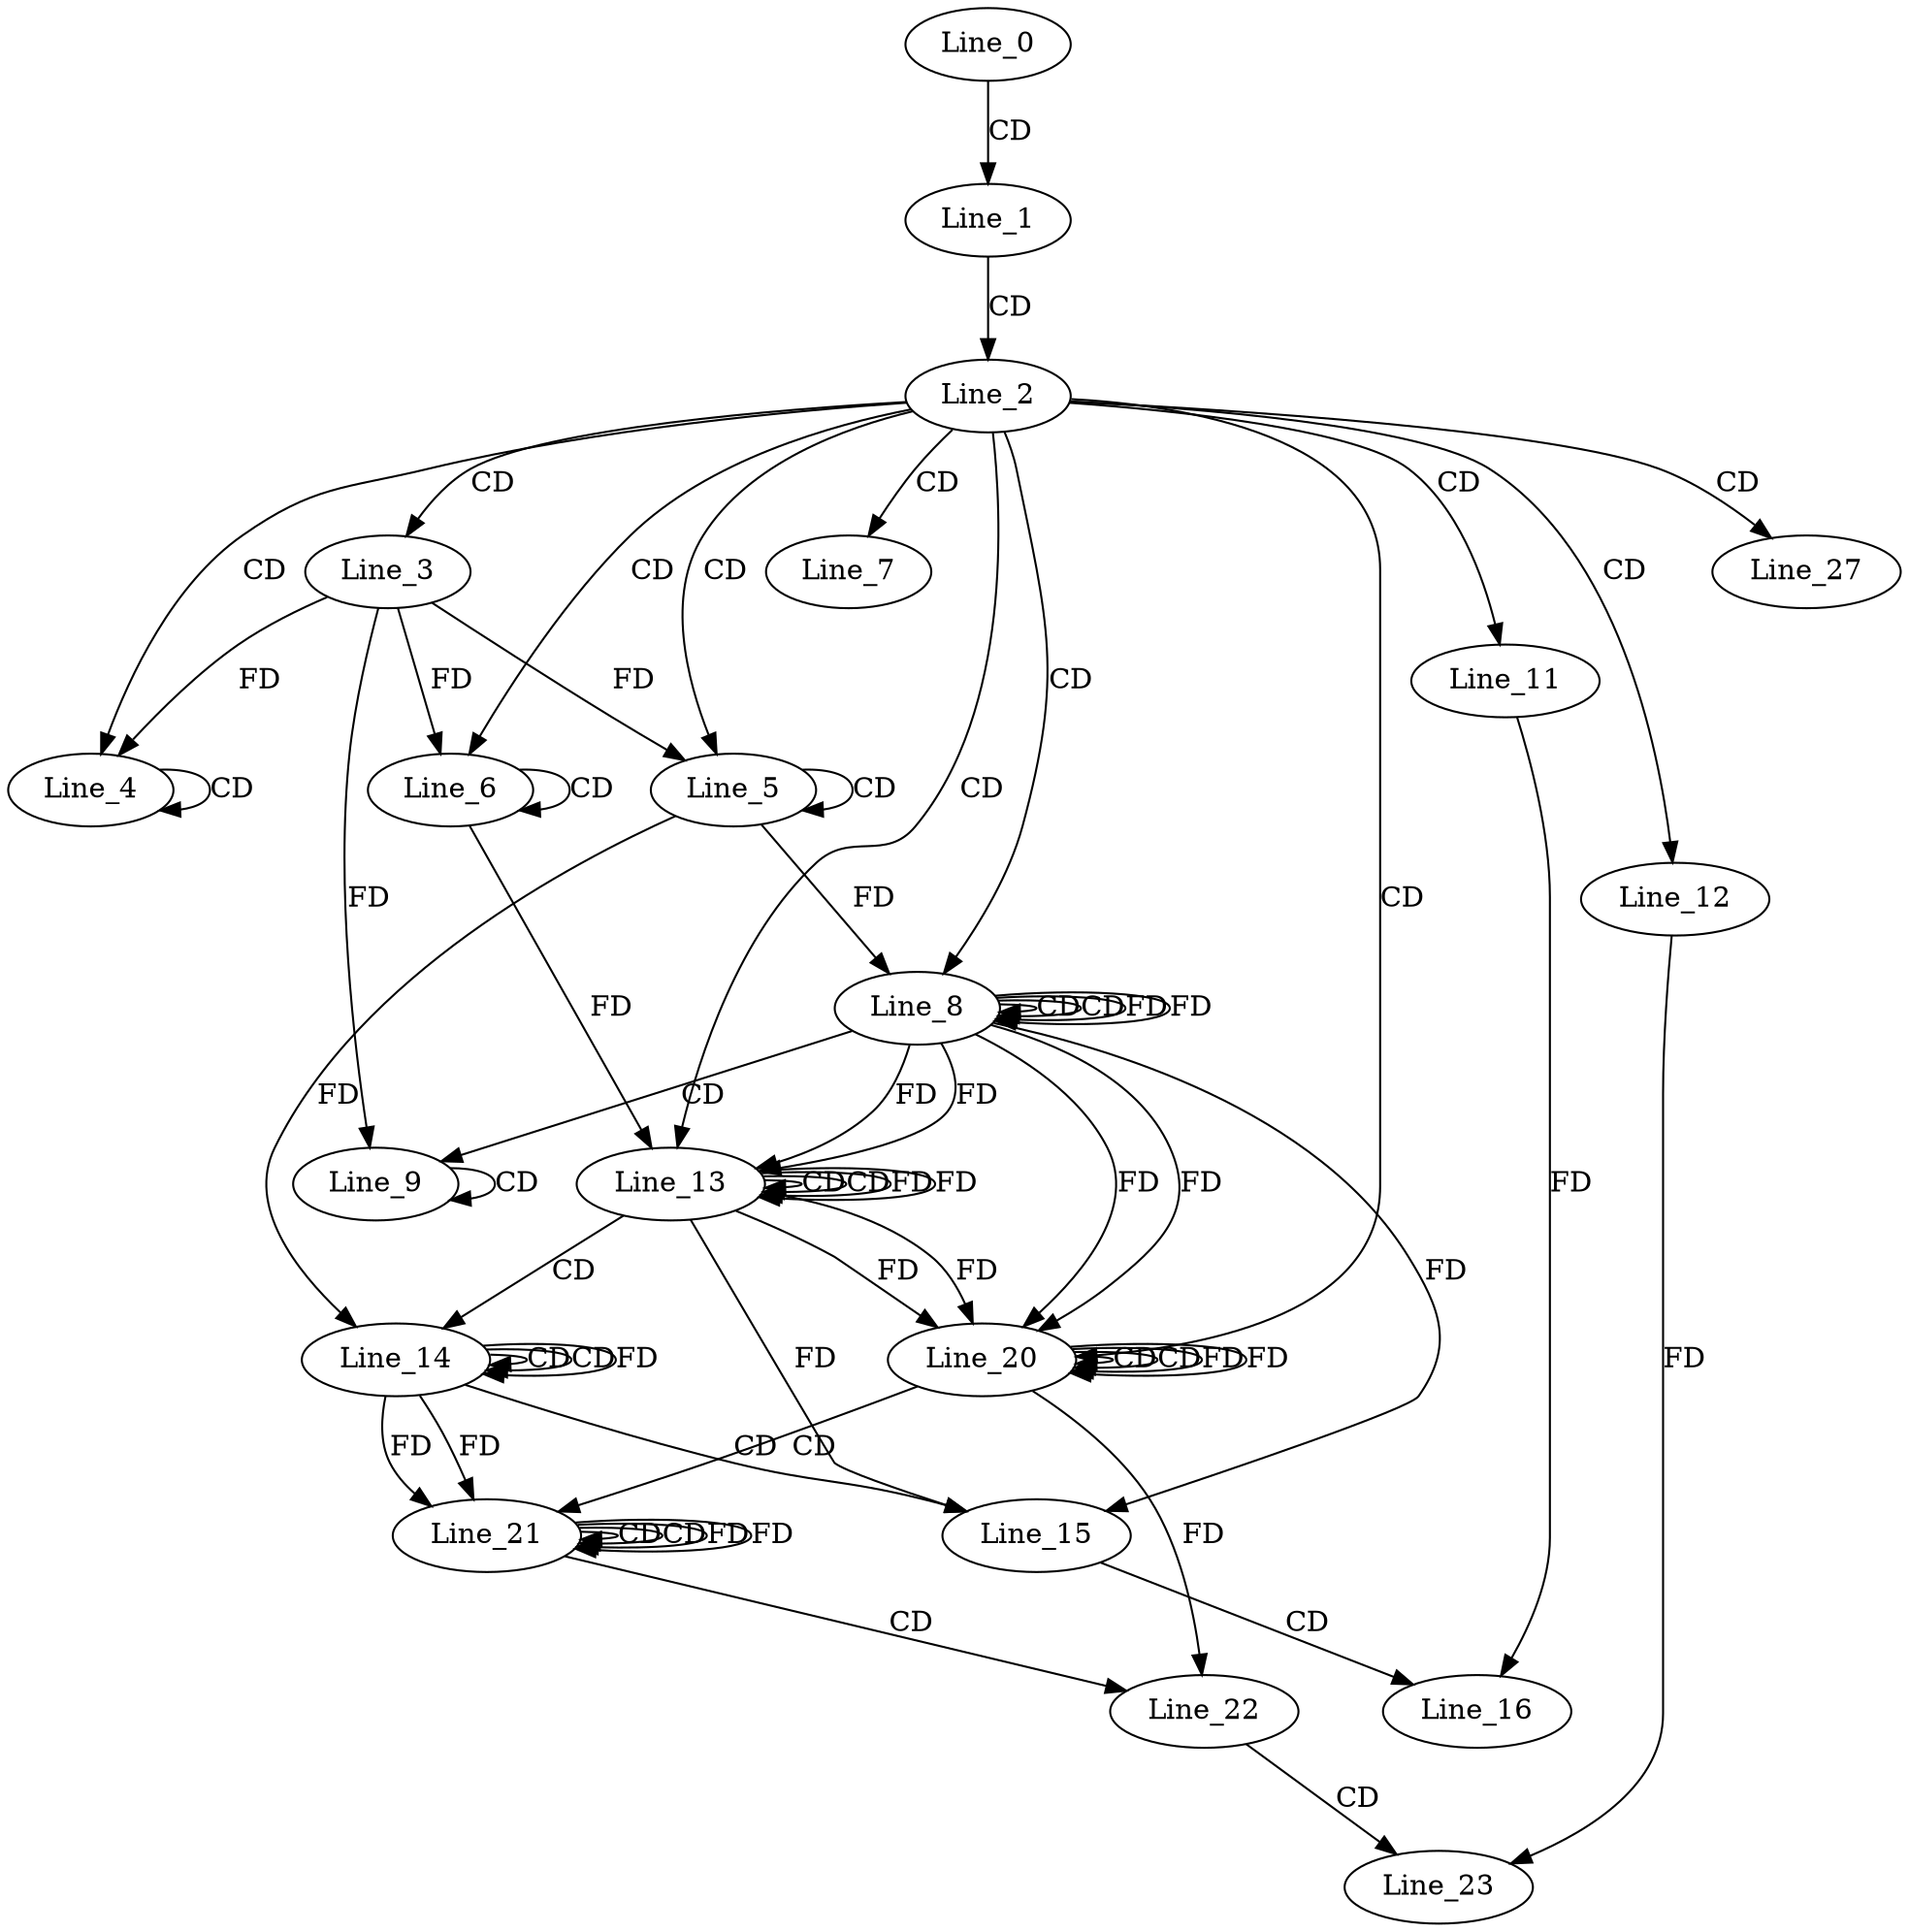 digraph G {
  Line_0;
  Line_1;
  Line_2;
  Line_3;
  Line_4;
  Line_4;
  Line_5;
  Line_5;
  Line_6;
  Line_6;
  Line_7;
  Line_8;
  Line_8;
  Line_8;
  Line_9;
  Line_9;
  Line_11;
  Line_12;
  Line_13;
  Line_13;
  Line_13;
  Line_14;
  Line_14;
  Line_14;
  Line_15;
  Line_16;
  Line_20;
  Line_20;
  Line_20;
  Line_21;
  Line_21;
  Line_21;
  Line_22;
  Line_23;
  Line_27;
  Line_0 -> Line_1 [ label="CD" ];
  Line_1 -> Line_2 [ label="CD" ];
  Line_2 -> Line_3 [ label="CD" ];
  Line_2 -> Line_4 [ label="CD" ];
  Line_4 -> Line_4 [ label="CD" ];
  Line_3 -> Line_4 [ label="FD" ];
  Line_2 -> Line_5 [ label="CD" ];
  Line_5 -> Line_5 [ label="CD" ];
  Line_3 -> Line_5 [ label="FD" ];
  Line_2 -> Line_6 [ label="CD" ];
  Line_6 -> Line_6 [ label="CD" ];
  Line_3 -> Line_6 [ label="FD" ];
  Line_2 -> Line_7 [ label="CD" ];
  Line_2 -> Line_8 [ label="CD" ];
  Line_8 -> Line_8 [ label="CD" ];
  Line_5 -> Line_8 [ label="FD" ];
  Line_8 -> Line_8 [ label="CD" ];
  Line_8 -> Line_8 [ label="FD" ];
  Line_8 -> Line_9 [ label="CD" ];
  Line_9 -> Line_9 [ label="CD" ];
  Line_3 -> Line_9 [ label="FD" ];
  Line_2 -> Line_11 [ label="CD" ];
  Line_2 -> Line_12 [ label="CD" ];
  Line_2 -> Line_13 [ label="CD" ];
  Line_13 -> Line_13 [ label="CD" ];
  Line_8 -> Line_13 [ label="FD" ];
  Line_6 -> Line_13 [ label="FD" ];
  Line_13 -> Line_13 [ label="CD" ];
  Line_13 -> Line_13 [ label="FD" ];
  Line_8 -> Line_13 [ label="FD" ];
  Line_13 -> Line_14 [ label="CD" ];
  Line_14 -> Line_14 [ label="CD" ];
  Line_5 -> Line_14 [ label="FD" ];
  Line_14 -> Line_14 [ label="CD" ];
  Line_14 -> Line_14 [ label="FD" ];
  Line_14 -> Line_15 [ label="CD" ];
  Line_13 -> Line_15 [ label="FD" ];
  Line_8 -> Line_15 [ label="FD" ];
  Line_15 -> Line_16 [ label="CD" ];
  Line_11 -> Line_16 [ label="FD" ];
  Line_2 -> Line_20 [ label="CD" ];
  Line_20 -> Line_20 [ label="CD" ];
  Line_13 -> Line_20 [ label="FD" ];
  Line_8 -> Line_20 [ label="FD" ];
  Line_20 -> Line_20 [ label="CD" ];
  Line_20 -> Line_20 [ label="FD" ];
  Line_13 -> Line_20 [ label="FD" ];
  Line_8 -> Line_20 [ label="FD" ];
  Line_20 -> Line_21 [ label="CD" ];
  Line_21 -> Line_21 [ label="CD" ];
  Line_14 -> Line_21 [ label="FD" ];
  Line_21 -> Line_21 [ label="CD" ];
  Line_21 -> Line_21 [ label="FD" ];
  Line_14 -> Line_21 [ label="FD" ];
  Line_21 -> Line_22 [ label="CD" ];
  Line_20 -> Line_22 [ label="FD" ];
  Line_22 -> Line_23 [ label="CD" ];
  Line_12 -> Line_23 [ label="FD" ];
  Line_2 -> Line_27 [ label="CD" ];
  Line_8 -> Line_8 [ label="FD" ];
  Line_13 -> Line_13 [ label="FD" ];
  Line_20 -> Line_20 [ label="FD" ];
  Line_21 -> Line_21 [ label="FD" ];
}
